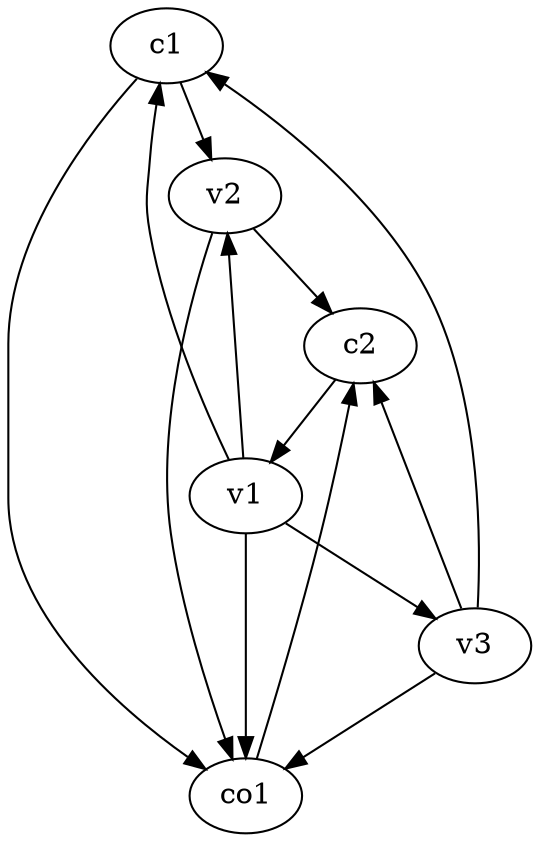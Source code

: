 strict digraph  {
c1;
c2;
v1;
v2;
v3;
co1;
c1 -> co1  [weight=1];
c1 -> v2  [weight=1];
c2 -> v1  [weight=1];
v1 -> c1  [weight=1];
v1 -> v2  [weight=1];
v1 -> co1  [weight=1];
v1 -> v3  [weight=1];
v2 -> c2  [weight=1];
v2 -> co1  [weight=1];
v3 -> c1  [weight=1];
v3 -> c2  [weight=1];
v3 -> co1  [weight=1];
co1 -> c2  [weight=1];
}
